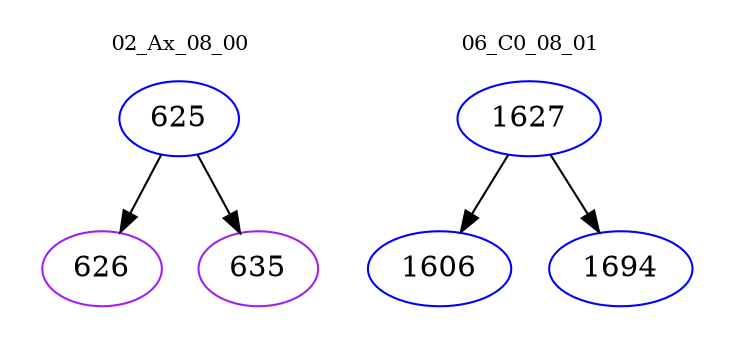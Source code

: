 digraph{
subgraph cluster_0 {
color = white
label = "02_Ax_08_00";
fontsize=10;
T0_625 [label="625", color="blue"]
T0_625 -> T0_626 [color="black"]
T0_626 [label="626", color="purple"]
T0_625 -> T0_635 [color="black"]
T0_635 [label="635", color="purple"]
}
subgraph cluster_1 {
color = white
label = "06_C0_08_01";
fontsize=10;
T1_1627 [label="1627", color="blue"]
T1_1627 -> T1_1606 [color="black"]
T1_1606 [label="1606", color="blue"]
T1_1627 -> T1_1694 [color="black"]
T1_1694 [label="1694", color="blue"]
}
}
